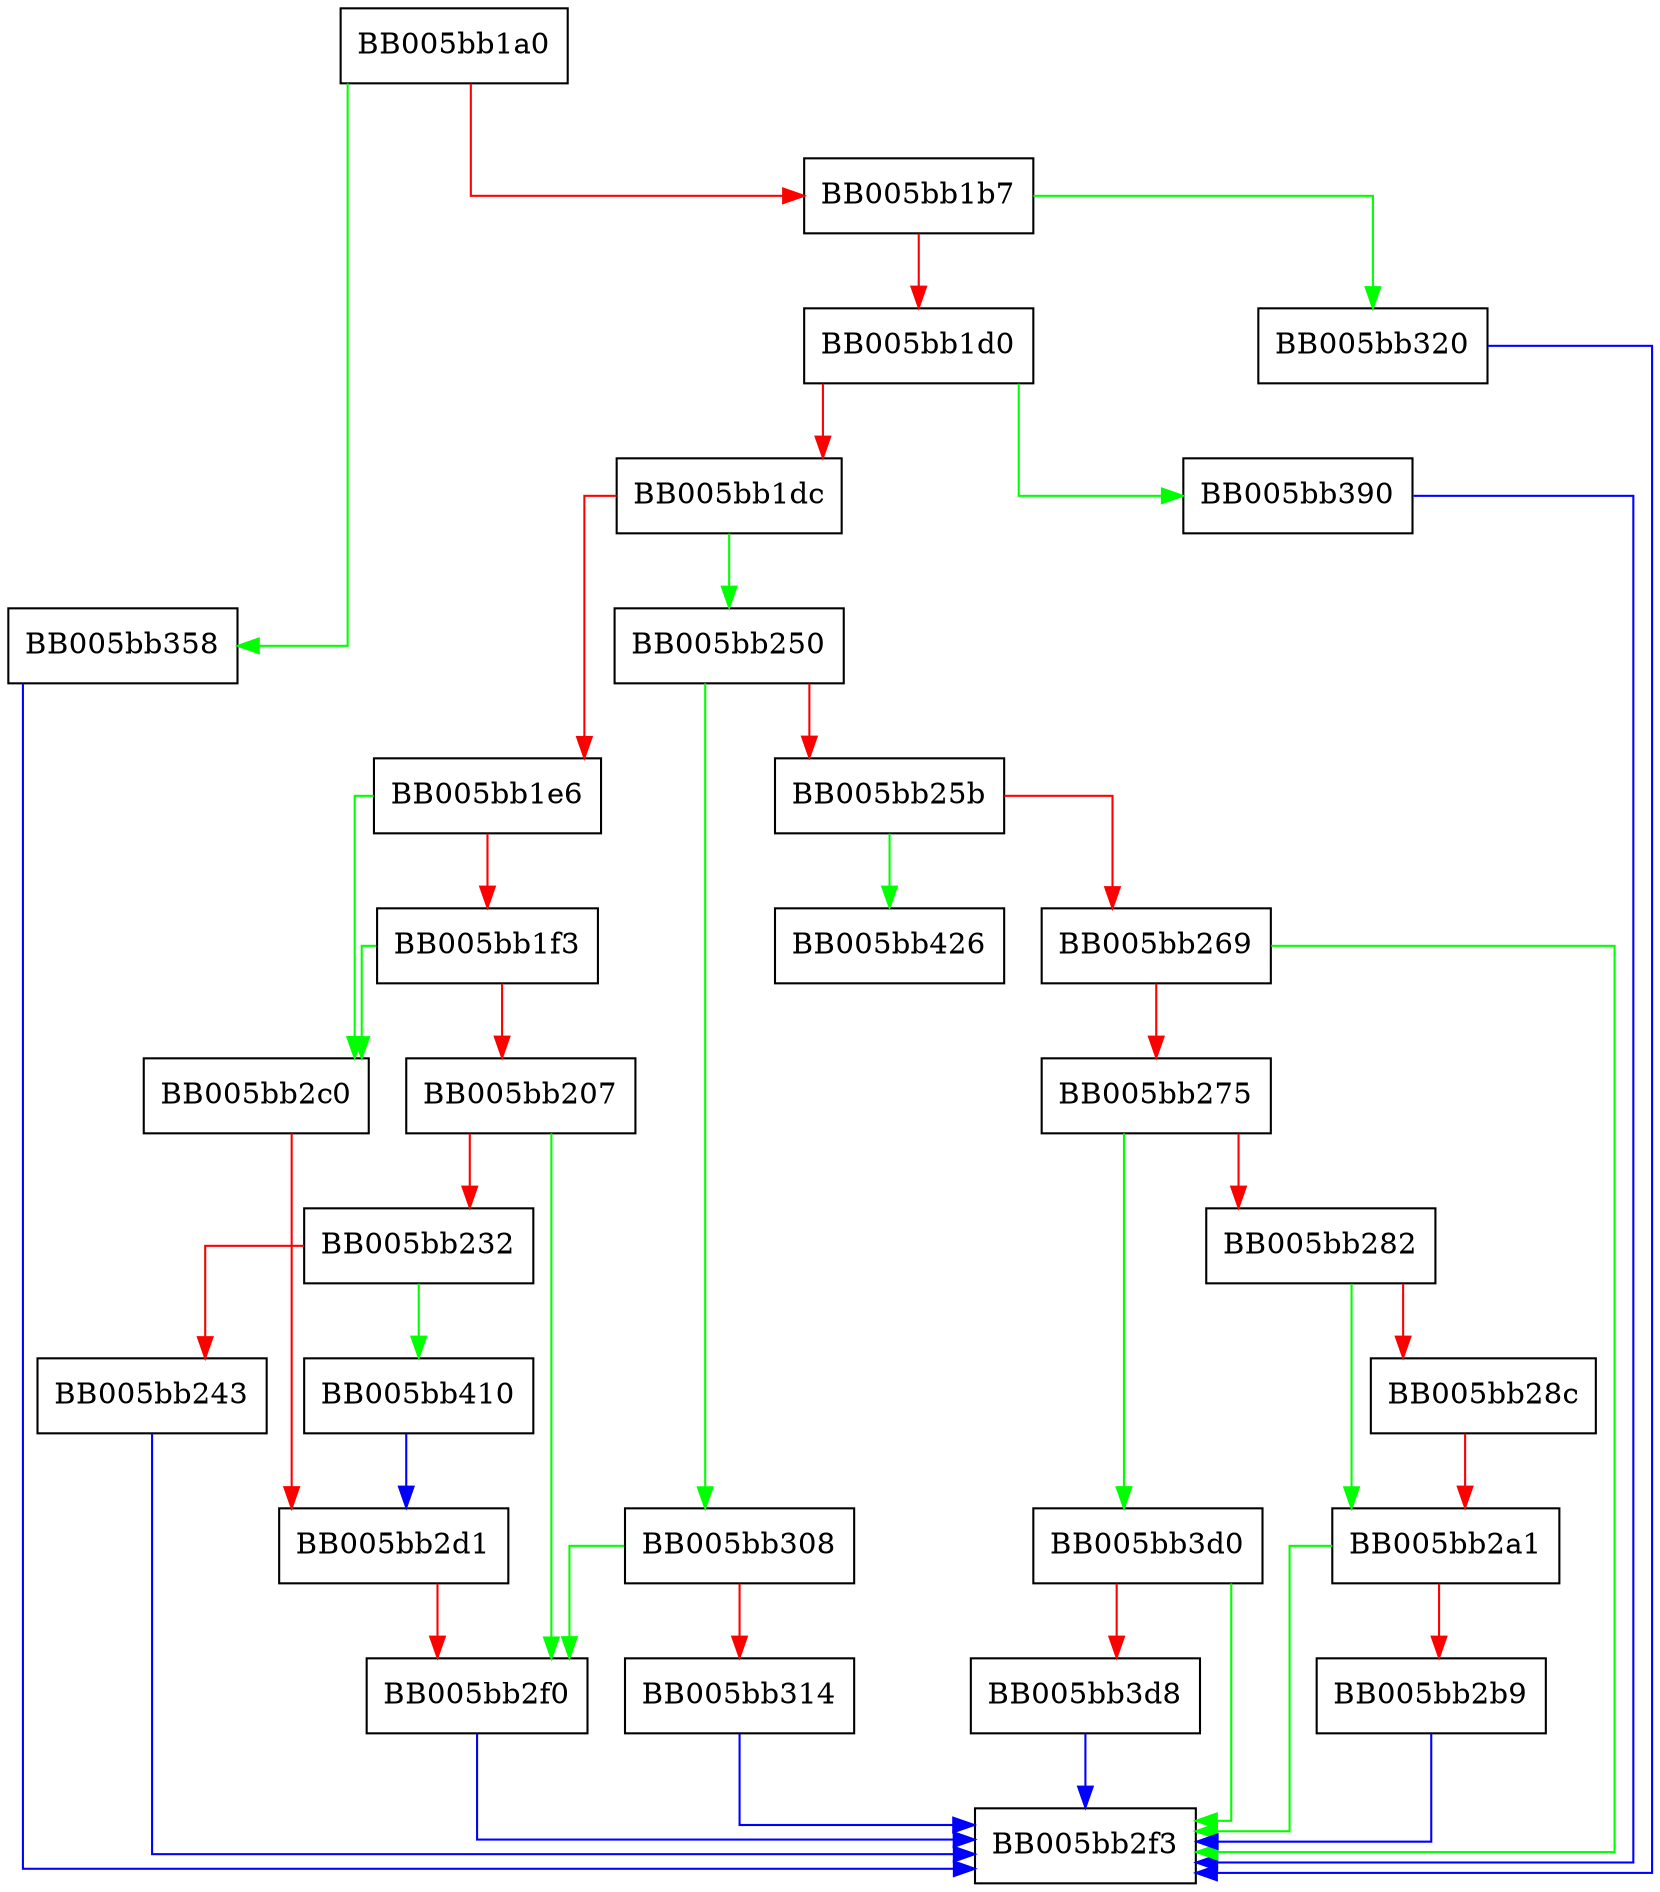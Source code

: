 digraph EVP_EncryptFinal_ex {
  node [shape="box"];
  graph [splines=ortho];
  BB005bb1a0 -> BB005bb358 [color="green"];
  BB005bb1a0 -> BB005bb1b7 [color="red"];
  BB005bb1b7 -> BB005bb320 [color="green"];
  BB005bb1b7 -> BB005bb1d0 [color="red"];
  BB005bb1d0 -> BB005bb390 [color="green"];
  BB005bb1d0 -> BB005bb1dc [color="red"];
  BB005bb1dc -> BB005bb250 [color="green"];
  BB005bb1dc -> BB005bb1e6 [color="red"];
  BB005bb1e6 -> BB005bb2c0 [color="green"];
  BB005bb1e6 -> BB005bb1f3 [color="red"];
  BB005bb1f3 -> BB005bb2c0 [color="green"];
  BB005bb1f3 -> BB005bb207 [color="red"];
  BB005bb207 -> BB005bb2f0 [color="green"];
  BB005bb207 -> BB005bb232 [color="red"];
  BB005bb232 -> BB005bb410 [color="green"];
  BB005bb232 -> BB005bb243 [color="red"];
  BB005bb243 -> BB005bb2f3 [color="blue"];
  BB005bb250 -> BB005bb308 [color="green"];
  BB005bb250 -> BB005bb25b [color="red"];
  BB005bb25b -> BB005bb426 [color="green"];
  BB005bb25b -> BB005bb269 [color="red"];
  BB005bb269 -> BB005bb2f3 [color="green"];
  BB005bb269 -> BB005bb275 [color="red"];
  BB005bb275 -> BB005bb3d0 [color="green"];
  BB005bb275 -> BB005bb282 [color="red"];
  BB005bb282 -> BB005bb2a1 [color="green"];
  BB005bb282 -> BB005bb28c [color="red"];
  BB005bb28c -> BB005bb2a1 [color="red"];
  BB005bb2a1 -> BB005bb2f3 [color="green"];
  BB005bb2a1 -> BB005bb2b9 [color="red"];
  BB005bb2b9 -> BB005bb2f3 [color="blue"];
  BB005bb2c0 -> BB005bb2d1 [color="red"];
  BB005bb2d1 -> BB005bb2f0 [color="red"];
  BB005bb2f0 -> BB005bb2f3 [color="blue"];
  BB005bb308 -> BB005bb2f0 [color="green"];
  BB005bb308 -> BB005bb314 [color="red"];
  BB005bb314 -> BB005bb2f3 [color="blue"];
  BB005bb320 -> BB005bb2f3 [color="blue"];
  BB005bb358 -> BB005bb2f3 [color="blue"];
  BB005bb390 -> BB005bb2f3 [color="blue"];
  BB005bb3d0 -> BB005bb2f3 [color="green"];
  BB005bb3d0 -> BB005bb3d8 [color="red"];
  BB005bb3d8 -> BB005bb2f3 [color="blue"];
  BB005bb410 -> BB005bb2d1 [color="blue"];
}